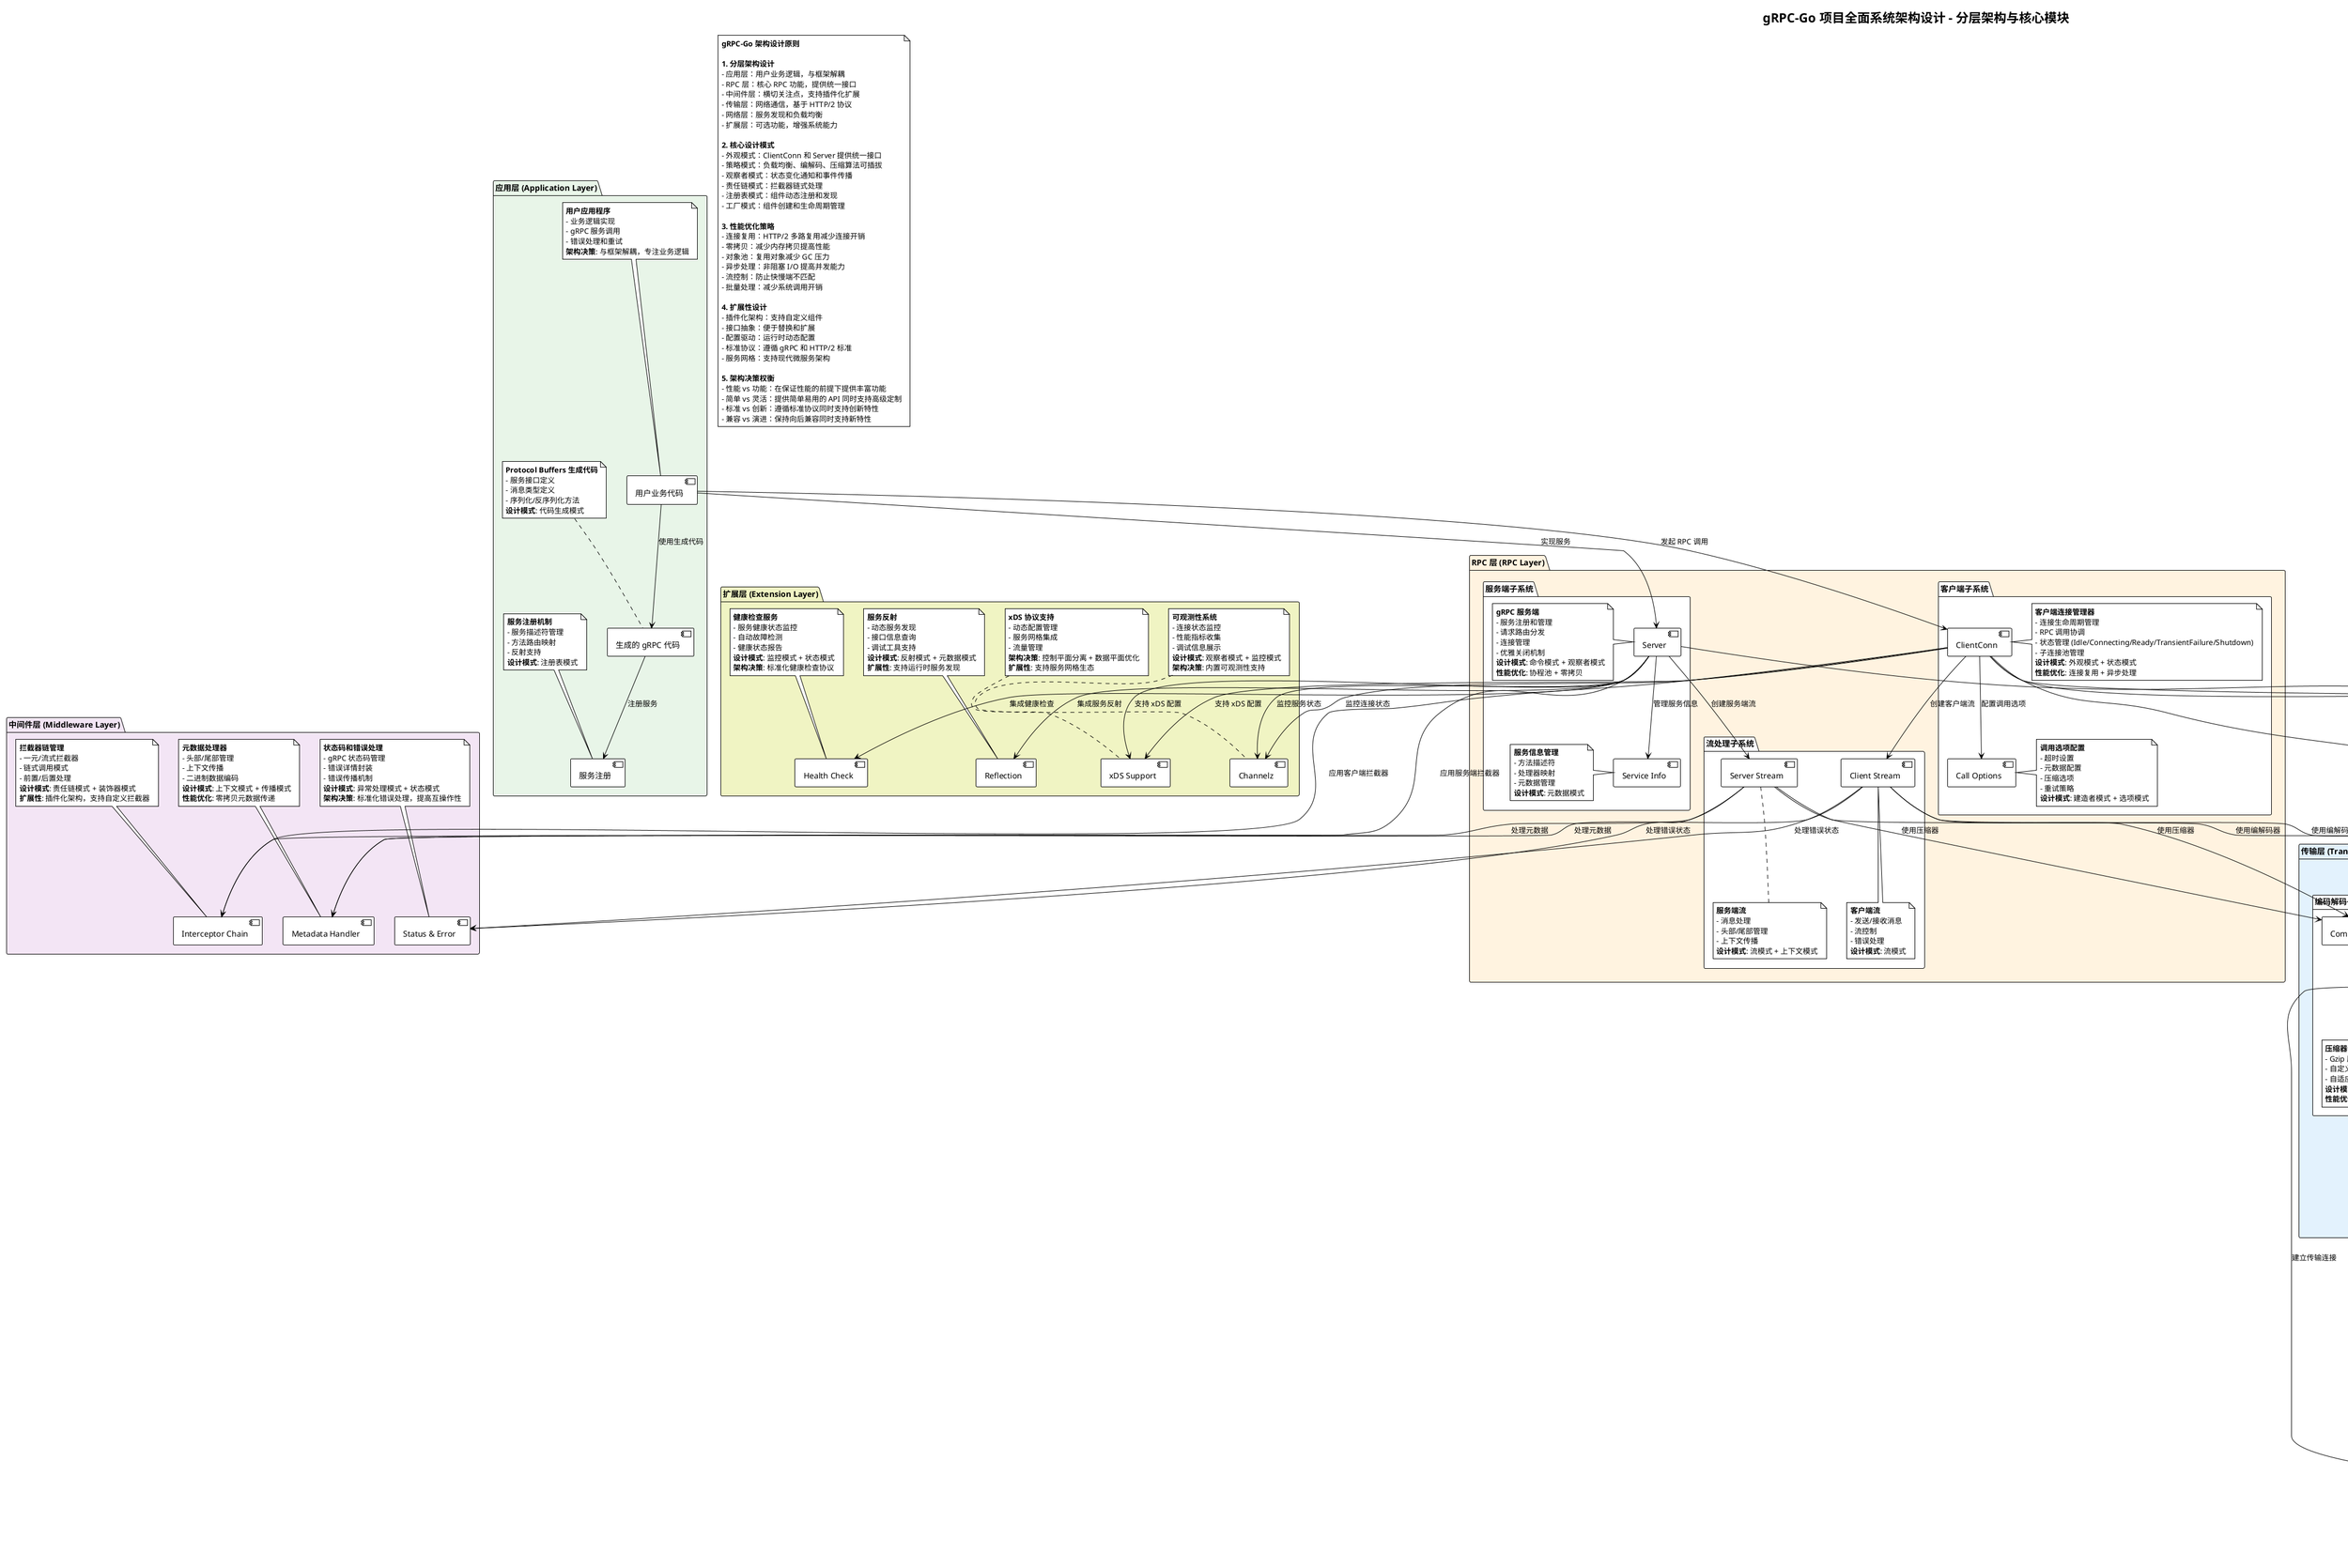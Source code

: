 @startuml gRPC-Go 全面系统架构图

title gRPC-Go 项目全面系统架构设计 - 分层架构与核心模块

!theme plain

' 定义颜色主题
!define APPLICATION_COLOR #E8F5E8
!define RPC_COLOR #FFF3E0
!define MIDDLEWARE_COLOR #F3E5F5
!define TRANSPORT_COLOR #E3F2FD
!define NETWORK_COLOR #FCE4EC
!define EXTENSION_COLOR #F0F4C3

' ================================
' 应用层 (Application Layer)
' ================================
package "应用层 (Application Layer)" APPLICATION_COLOR {
    component [用户业务代码] as UserCode
    component [生成的 gRPC 代码] as GeneratedCode
    component [服务注册] as ServiceRegistry

    note top of UserCode : **用户应用程序**\n- 业务逻辑实现\n- gRPC 服务调用\n- 错误处理和重试\n**架构决策**: 与框架解耦，专注业务逻辑

    note top of GeneratedCode : **Protocol Buffers 生成代码**\n- 服务接口定义\n- 消息类型定义\n- 序列化/反序列化方法\n**设计模式**: 代码生成模式

    note top of ServiceRegistry : **服务注册机制**\n- 服务描述符管理\n- 方法路由映射\n- 反射支持\n**设计模式**: 注册表模式
}

' ================================
' RPC 层 (RPC Layer)
' ================================
package "RPC 层 (RPC Layer)" RPC_COLOR {

    ' 客户端子系统
    package "客户端子系统" {
        component [ClientConn] as ClientConn
        component [Call Options] as CallOptions

        note right of ClientConn : **客户端连接管理器**\n- 连接生命周期管理\n- RPC 调用协调\n- 状态管理 (Idle/Connecting/Ready/TransientFailure/Shutdown)\n- 子连接池管理\n**设计模式**: 外观模式 + 状态模式\n**性能优化**: 连接复用 + 异步处理

        note right of CallOptions : **调用选项配置**\n- 超时设置\n- 元数据配置\n- 压缩选项\n- 重试策略\n**设计模式**: 建造者模式 + 选项模式
    }

    ' 服务端子系统
    package "服务端子系统" {
        component [Server] as Server
        component [Service Info] as ServiceInfo

        note left of Server : **gRPC 服务端**\n- 服务注册和管理\n- 请求路由分发\n- 连接管理\n- 优雅关闭机制\n**设计模式**: 命令模式 + 观察者模式\n**性能优化**: 协程池 + 零拷贝

        note left of ServiceInfo : **服务信息管理**\n- 方法描述符\n- 处理器映射\n- 元数据管理\n**设计模式**: 元数据模式
    }

    ' 流处理子系统
    package "流处理子系统" {
        component [Client Stream] as ClientStream
        component [Server Stream] as ServerStream

        note bottom of ClientStream : **客户端流**\n- 发送/接收消息\n- 流控制\n- 错误处理\n**设计模式**: 流模式

        note bottom of ServerStream : **服务端流**\n- 消息处理\n- 头部/尾部管理\n- 上下文传播\n**设计模式**: 流模式 + 上下文模式
    }
}

' ================================
' 中间件层 (Middleware Layer)
' ================================
package "中间件层 (Middleware Layer)" MIDDLEWARE_COLOR {

    component [Interceptor Chain] as InterceptorChain
    component [Metadata Handler] as MetadataHandler
    component [Status & Error] as StatusError

    note top of InterceptorChain : **拦截器链管理**\n- 一元/流式拦截器\n- 链式调用模式\n- 前置/后置处理\n**设计模式**: 责任链模式 + 装饰器模式\n**扩展性**: 插件化架构，支持自定义拦截器

    note top of MetadataHandler : **元数据处理器**\n- 头部/尾部管理\n- 上下文传播\n- 二进制数据编码\n**设计模式**: 上下文模式 + 传播模式\n**性能优化**: 零拷贝元数据传递

    note top of StatusError : **状态码和错误处理**\n- gRPC 状态码管理\n- 错误详情封装\n- 错误传播机制\n**设计模式**: 异常处理模式 + 状态模式\n**架构决策**: 标准化错误处理，提高互操作性
}

' ================================
' 传输层 (Transport Layer)
' ================================
package "传输层 (Transport Layer)" TRANSPORT_COLOR {

    ' HTTP/2 实现
    package "HTTP/2 实现" {
        component [HTTP/2 Client] as HTTP2Client
        component [HTTP/2 Server] as HTTP2Server

        note right of HTTP2Client : **HTTP/2 客户端传输**\n- 连接复用\n- 流管理\n- 帧处理\n- 流控制\n**性能优化**: 连接池 + 零拷贝 + 异步 I/O\n**架构决策**: 基于标准 HTTP/2 协议

        note left of HTTP2Server : **HTTP/2 服务端传输**\n- 多路复用\n- 并发流处理\n- 背压控制\n- 优雅关闭\n**性能优化**: 协程池 + 内存池 + 批量处理\n**架构决策**: 事件驱动架构
    }

    ' 编码解码子系统
    package "编码解码子系统" {
        component [Codec Registry] as CodecRegistry
        component [Compressor Registry] as CompressorRegistry

        note bottom of CodecRegistry : **编解码器注册表**\n- Protocol Buffers\n- JSON 编解码器\n- 自定义编解码器\n**设计模式**: 注册表模式 + 策略模式\n**扩展性**: 支持插件化编解码器

        note bottom of CompressorRegistry : **压缩器注册表**\n- Gzip 压缩\n- 自定义压缩算法\n- 自适应压缩\n**设计模式**: 策略模式 + 工厂模式\n**性能优化**: 压缩算法选择优化
    }

    ' 流控制
    component [Flow Control] as FlowControl

    note bottom of FlowControl : **流控制机制**\n- 窗口管理\n- 背压处理\n- 配额分配\n**性能优化**: 动态窗口调整 + 自适应流控\n**架构决策**: 防止快慢端不匹配
}

' ================================
' 网络层 (Network Layer)
' ================================
package "网络层 (Network Layer)" NETWORK_COLOR {

    ' 负载均衡子系统
    package "负载均衡子系统" {
        component [Balancer Registry] as BalancerRegistry
        component [Picker] as Picker
        component [SubConn Pool] as SubConnPool

        note top of BalancerRegistry : **负载均衡器注册表**\n- 策略注册管理\n- 动态策略切换\n**设计模式**: 注册表模式 + 工厂模式\n**扩展性**: 支持自定义负载均衡策略

        note top of Picker : **连接选择器**\n- 轮询 (Round Robin)\n- 加权轮询 (Weighted Round Robin)\n- 一致性哈希 (Ring Hash)\n- 首选 (Pick First)\n**设计模式**: 策略模式 + 状态模式\n**性能优化**: 无锁算法 + 缓存优化

        note top of SubConnPool : **子连接池**\n- 连接复用\n- 健康检查\n- 故障转移\n**性能优化**: 连接池管理 + 预连接\n**架构决策**: 连接级别的负载均衡
    }

    ' 服务发现子系统
    package "服务发现子系统" {
        component [Resolver Registry] as ResolverRegistry
        component [Address Manager] as AddressManager

        note bottom of ResolverRegistry : **解析器注册表**\n- DNS 解析器\n- 手动解析器\n- xDS 解析器\n**设计模式**: 注册表模式 + 工厂模式\n**扩展性**: 支持自定义服务发现机制

        note bottom of AddressManager : **地址管理器**\n- 地址列表维护\n- 变更通知\n- 服务配置管理\n**设计模式**: 观察者模式 + 发布订阅模式\n**架构决策**: 解耦服务发现和负载均衡
    }

    ' 安全子系统
    package "安全子系统" {
        component [Credentials] as Credentials

        note bottom of Credentials : **认证凭据管理**\n- TLS 传输安全\n- OAuth 令牌认证\n- ALTS 认证\n- 自定义认证\n**设计模式**: 策略模式 + 装饰器模式\n**架构决策**: 分层安全模型
    }
}

' ================================
' 扩展层 (Extension Layer)
' ================================
package "扩展层 (Extension Layer)" EXTENSION_COLOR {

    component [Health Check] as HealthCheck
    component [Reflection] as Reflection
    component [Channelz] as Channelz
    component [xDS Support] as XDSSupport

    note top of HealthCheck : **健康检查服务**\n- 服务健康状态监控\n- 自动故障检测\n- 健康状态报告\n**设计模式**: 监控模式 + 状态模式\n**架构决策**: 标准化健康检查协议

    note top of Reflection : **服务反射**\n- 动态服务发现\n- 接口信息查询\n- 调试工具支持\n**设计模式**: 反射模式 + 元数据模式\n**扩展性**: 支持运行时服务发现

    note top of Channelz : **可观测性系统**\n- 连接状态监控\n- 性能指标收集\n- 调试信息展示\n**设计模式**: 观察者模式 + 监控模式\n**架构决策**: 内置可观测性支持

    note top of XDSSupport : **xDS 协议支持**\n- 动态配置管理\n- 服务网格集成\n- 流量管理\n**架构决策**: 控制平面分离 + 数据平面优化\n**扩展性**: 支持服务网格生态
}

' ================================
' 数据流和控制流关系
' ================================

' 应用层关系
UserCode --> GeneratedCode : 使用生成代码
GeneratedCode --> ServiceRegistry : 注册服务
UserCode --> ClientConn : 发起 RPC 调用
UserCode --> Server : 实现服务

' RPC 层关系
ClientConn --> CallOptions : 配置调用选项
ClientConn --> ClientStream : 创建客户端流
Server --> ServiceInfo : 管理服务信息
Server --> ServerStream : 创建服务端流

' 中间件层关系
ClientConn --> InterceptorChain : 应用客户端拦截器
Server --> InterceptorChain : 应用服务端拦截器
ClientStream --> MetadataHandler : 处理元数据
ServerStream --> MetadataHandler : 处理元数据
ClientStream --> StatusError : 处理错误状态
ServerStream --> StatusError : 处理错误状态

' 传输层关系
ClientConn --> HTTP2Client : 使用客户端传输
Server --> HTTP2Server : 使用服务端传输
HTTP2Client --> FlowControl : 应用流控制
HTTP2Server --> FlowControl : 应用流控制
ClientStream --> CodecRegistry : 使用编解码器
ServerStream --> CodecRegistry : 使用编解码器
ClientStream --> CompressorRegistry : 使用压缩器
ServerStream --> CompressorRegistry : 使用压缩器

' 网络层关系
ClientConn --> BalancerRegistry : 获取负载均衡器
BalancerRegistry --> Picker : 创建选择器
Picker --> SubConnPool : 选择子连接
SubConnPool --> HTTP2Client : 建立传输连接
ClientConn --> ResolverRegistry : 获取解析器
ResolverRegistry --> AddressManager : 管理地址列表
AddressManager --> BalancerRegistry : 通知地址变更
HTTP2Client --> Credentials : 应用安全认证
HTTP2Server --> Credentials : 应用安全认证

' 扩展层关系
Server --> HealthCheck : 集成健康检查
Server --> Reflection : 集成服务反射
ClientConn --> Channelz : 监控连接状态
Server --> Channelz : 监控服务状态
ClientConn --> XDSSupport : 支持 xDS 配置
Server --> XDSSupport : 支持 xDS 配置

' ================================
' 关键架构说明
' ================================

note as ArchitectureNote
**gRPC-Go 架构设计原则**

**1. 分层架构设计**
- 应用层：用户业务逻辑，与框架解耦
- RPC 层：核心 RPC 功能，提供统一接口
- 中间件层：横切关注点，支持插件化扩展
- 传输层：网络通信，基于 HTTP/2 协议
- 网络层：服务发现和负载均衡
- 扩展层：可选功能，增强系统能力

**2. 核心设计模式**
- 外观模式：ClientConn 和 Server 提供统一接口
- 策略模式：负载均衡、编解码、压缩算法可插拔
- 观察者模式：状态变化通知和事件传播
- 责任链模式：拦截器链式处理
- 注册表模式：组件动态注册和发现
- 工厂模式：组件创建和生命周期管理

**3. 性能优化策略**
- 连接复用：HTTP/2 多路复用减少连接开销
- 零拷贝：减少内存拷贝提高性能
- 对象池：复用对象减少 GC 压力
- 异步处理：非阻塞 I/O 提高并发能力
- 流控制：防止快慢端不匹配
- 批量处理：减少系统调用开销

**4. 扩展性设计**
- 插件化架构：支持自定义组件
- 接口抽象：便于替换和扩展
- 配置驱动：运行时动态配置
- 标准协议：遵循 gRPC 和 HTTP/2 标准
- 服务网格：支持现代微服务架构

**5. 架构决策权衡**
- 性能 vs 功能：在保证性能的前提下提供丰富功能
- 简单 vs 灵活：提供简单易用的 API 同时支持高级定制
- 标准 vs 创新：遵循标准协议同时支持创新特性
- 兼容 vs 演进：保持向后兼容同时支持新特性
end note

@enduml
